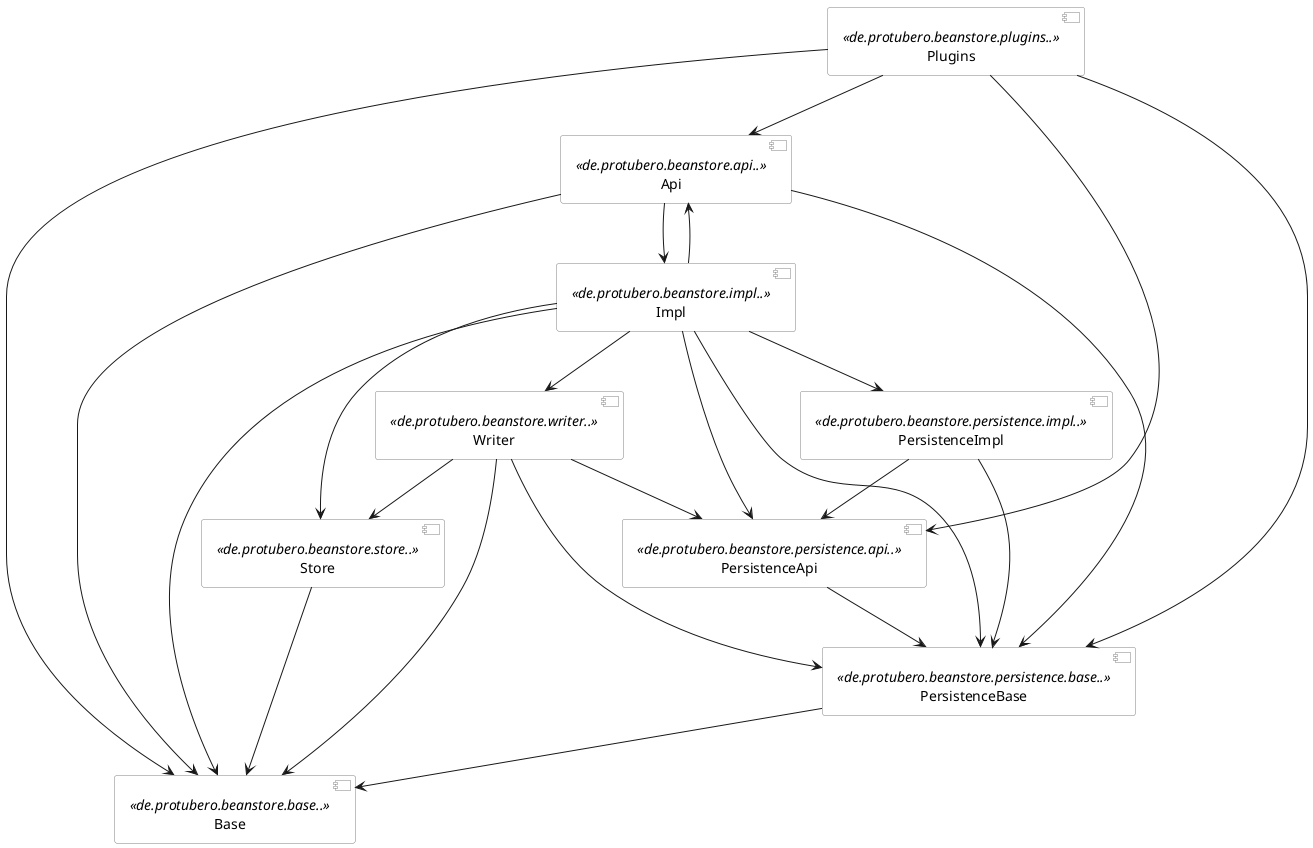 
@startuml
skinparam componentStyle uml2

skinparam component {
  BorderColor #grey
  BackgroundColor #white
}


[Base] <<de.protubero.beanstore.base..>>
[Store] <<de.protubero.beanstore.store..>>
[Writer] <<de.protubero.beanstore.writer..>>
[Api] <<de.protubero.beanstore.api..>>
[Impl] <<de.protubero.beanstore.impl..>>

[PersistenceApi] <<de.protubero.beanstore.persistence.api..>>
[PersistenceBase] <<de.protubero.beanstore.persistence.base..>>
[PersistenceImpl] <<de.protubero.beanstore.persistence.impl..>>

[Plugins] <<de.protubero.beanstore.plugins..>>


[Store] --> Base

[Writer] --> Base
[Writer] --> Store

[Impl] --> Base
[Impl] --> Api
[Impl] --> Store
[Impl] --> Writer


[PersistenceBase] --> Base
[PersistenceApi] --> PersistenceBase
[PersistenceImpl] --> PersistenceApi
[PersistenceImpl] --> PersistenceBase

[Writer] --> PersistenceApi
[Writer] --> PersistenceBase

[Api] --> Impl
[Api] --> Base
[Api] --> PersistenceBase

[Impl] --> PersistenceImpl
[Impl] --> PersistenceBase
[Impl] --> PersistenceApi


[Plugins] --> Base
[Plugins] --> Api
[Plugins] --> PersistenceBase
[Plugins] --> PersistenceApi


@enduml

